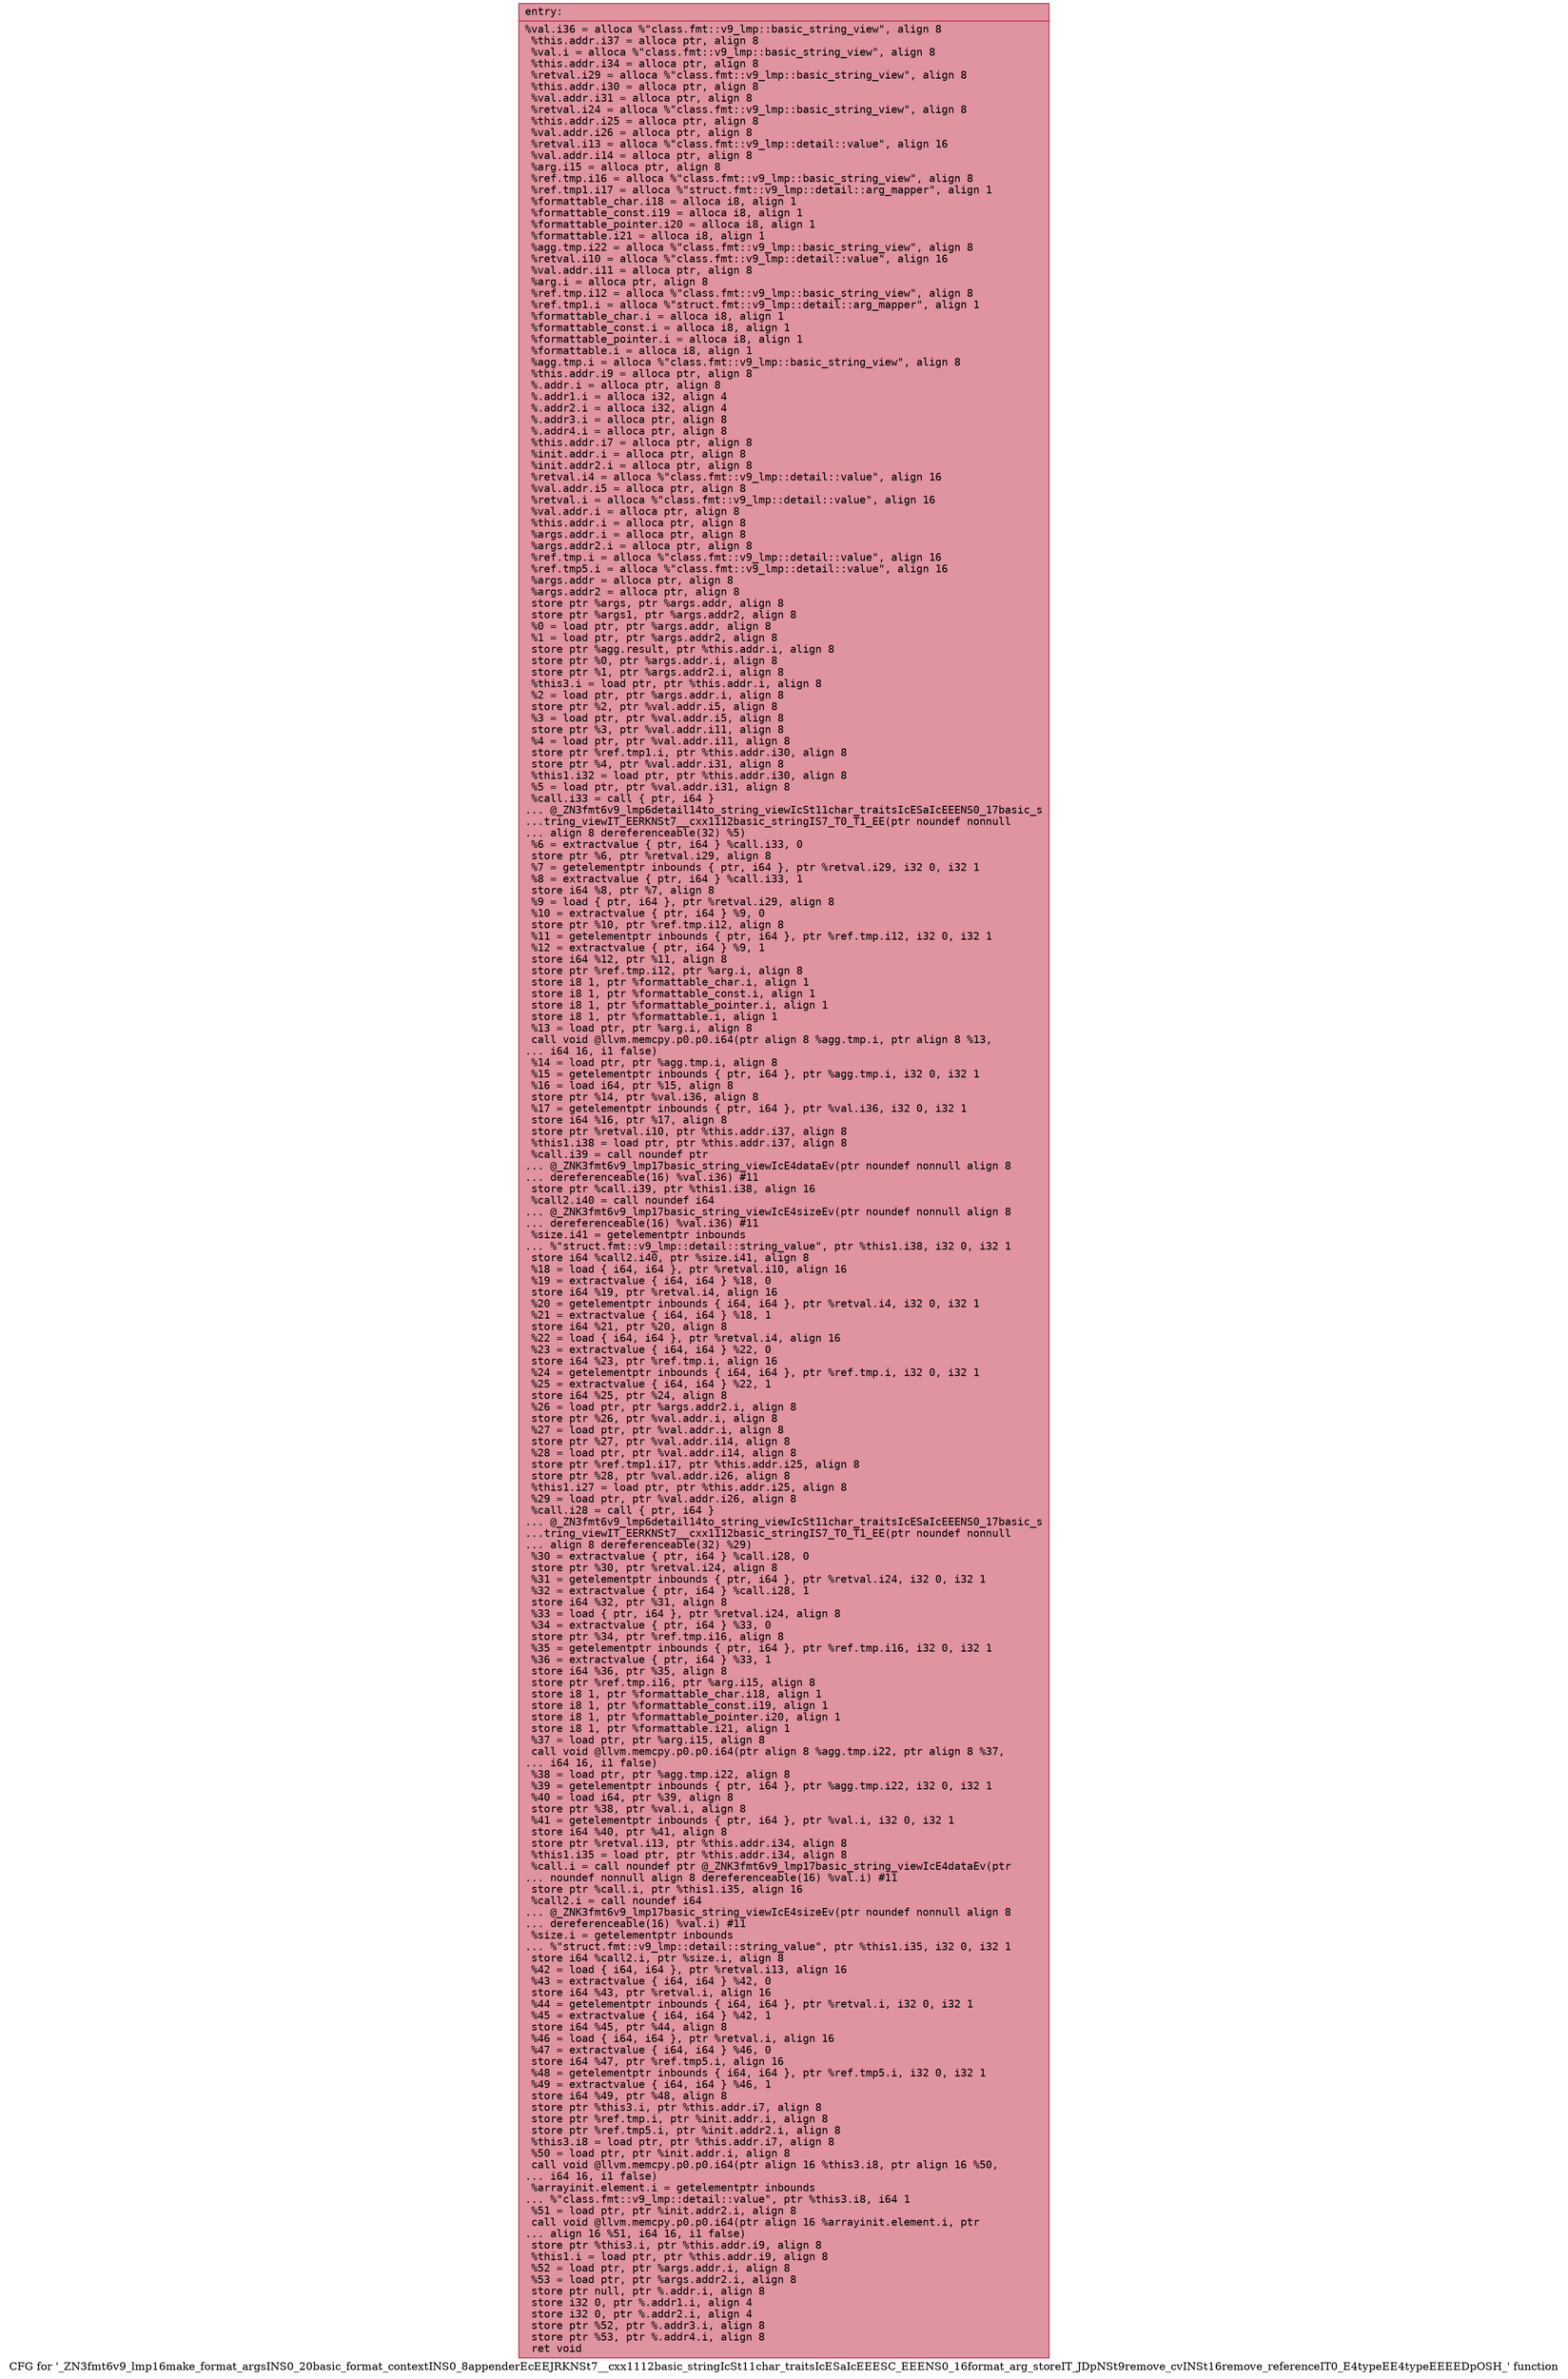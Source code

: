 digraph "CFG for '_ZN3fmt6v9_lmp16make_format_argsINS0_20basic_format_contextINS0_8appenderEcEEJRKNSt7__cxx1112basic_stringIcSt11char_traitsIcESaIcEEESC_EEENS0_16format_arg_storeIT_JDpNSt9remove_cvINSt16remove_referenceIT0_E4typeEE4typeEEEEDpOSH_' function" {
	label="CFG for '_ZN3fmt6v9_lmp16make_format_argsINS0_20basic_format_contextINS0_8appenderEcEEJRKNSt7__cxx1112basic_stringIcSt11char_traitsIcESaIcEEESC_EEENS0_16format_arg_storeIT_JDpNSt9remove_cvINSt16remove_referenceIT0_E4typeEE4typeEEEEDpOSH_' function";

	Node0x55ce20c09d10 [shape=record,color="#b70d28ff", style=filled, fillcolor="#b70d2870" fontname="Courier",label="{entry:\l|  %val.i36 = alloca %\"class.fmt::v9_lmp::basic_string_view\", align 8\l  %this.addr.i37 = alloca ptr, align 8\l  %val.i = alloca %\"class.fmt::v9_lmp::basic_string_view\", align 8\l  %this.addr.i34 = alloca ptr, align 8\l  %retval.i29 = alloca %\"class.fmt::v9_lmp::basic_string_view\", align 8\l  %this.addr.i30 = alloca ptr, align 8\l  %val.addr.i31 = alloca ptr, align 8\l  %retval.i24 = alloca %\"class.fmt::v9_lmp::basic_string_view\", align 8\l  %this.addr.i25 = alloca ptr, align 8\l  %val.addr.i26 = alloca ptr, align 8\l  %retval.i13 = alloca %\"class.fmt::v9_lmp::detail::value\", align 16\l  %val.addr.i14 = alloca ptr, align 8\l  %arg.i15 = alloca ptr, align 8\l  %ref.tmp.i16 = alloca %\"class.fmt::v9_lmp::basic_string_view\", align 8\l  %ref.tmp1.i17 = alloca %\"struct.fmt::v9_lmp::detail::arg_mapper\", align 1\l  %formattable_char.i18 = alloca i8, align 1\l  %formattable_const.i19 = alloca i8, align 1\l  %formattable_pointer.i20 = alloca i8, align 1\l  %formattable.i21 = alloca i8, align 1\l  %agg.tmp.i22 = alloca %\"class.fmt::v9_lmp::basic_string_view\", align 8\l  %retval.i10 = alloca %\"class.fmt::v9_lmp::detail::value\", align 16\l  %val.addr.i11 = alloca ptr, align 8\l  %arg.i = alloca ptr, align 8\l  %ref.tmp.i12 = alloca %\"class.fmt::v9_lmp::basic_string_view\", align 8\l  %ref.tmp1.i = alloca %\"struct.fmt::v9_lmp::detail::arg_mapper\", align 1\l  %formattable_char.i = alloca i8, align 1\l  %formattable_const.i = alloca i8, align 1\l  %formattable_pointer.i = alloca i8, align 1\l  %formattable.i = alloca i8, align 1\l  %agg.tmp.i = alloca %\"class.fmt::v9_lmp::basic_string_view\", align 8\l  %this.addr.i9 = alloca ptr, align 8\l  %.addr.i = alloca ptr, align 8\l  %.addr1.i = alloca i32, align 4\l  %.addr2.i = alloca i32, align 4\l  %.addr3.i = alloca ptr, align 8\l  %.addr4.i = alloca ptr, align 8\l  %this.addr.i7 = alloca ptr, align 8\l  %init.addr.i = alloca ptr, align 8\l  %init.addr2.i = alloca ptr, align 8\l  %retval.i4 = alloca %\"class.fmt::v9_lmp::detail::value\", align 16\l  %val.addr.i5 = alloca ptr, align 8\l  %retval.i = alloca %\"class.fmt::v9_lmp::detail::value\", align 16\l  %val.addr.i = alloca ptr, align 8\l  %this.addr.i = alloca ptr, align 8\l  %args.addr.i = alloca ptr, align 8\l  %args.addr2.i = alloca ptr, align 8\l  %ref.tmp.i = alloca %\"class.fmt::v9_lmp::detail::value\", align 16\l  %ref.tmp5.i = alloca %\"class.fmt::v9_lmp::detail::value\", align 16\l  %args.addr = alloca ptr, align 8\l  %args.addr2 = alloca ptr, align 8\l  store ptr %args, ptr %args.addr, align 8\l  store ptr %args1, ptr %args.addr2, align 8\l  %0 = load ptr, ptr %args.addr, align 8\l  %1 = load ptr, ptr %args.addr2, align 8\l  store ptr %agg.result, ptr %this.addr.i, align 8\l  store ptr %0, ptr %args.addr.i, align 8\l  store ptr %1, ptr %args.addr2.i, align 8\l  %this3.i = load ptr, ptr %this.addr.i, align 8\l  %2 = load ptr, ptr %args.addr.i, align 8\l  store ptr %2, ptr %val.addr.i5, align 8\l  %3 = load ptr, ptr %val.addr.i5, align 8\l  store ptr %3, ptr %val.addr.i11, align 8\l  %4 = load ptr, ptr %val.addr.i11, align 8\l  store ptr %ref.tmp1.i, ptr %this.addr.i30, align 8\l  store ptr %4, ptr %val.addr.i31, align 8\l  %this1.i32 = load ptr, ptr %this.addr.i30, align 8\l  %5 = load ptr, ptr %val.addr.i31, align 8\l  %call.i33 = call \{ ptr, i64 \}\l... @_ZN3fmt6v9_lmp6detail14to_string_viewIcSt11char_traitsIcESaIcEEENS0_17basic_s\l...tring_viewIT_EERKNSt7__cxx1112basic_stringIS7_T0_T1_EE(ptr noundef nonnull\l... align 8 dereferenceable(32) %5)\l  %6 = extractvalue \{ ptr, i64 \} %call.i33, 0\l  store ptr %6, ptr %retval.i29, align 8\l  %7 = getelementptr inbounds \{ ptr, i64 \}, ptr %retval.i29, i32 0, i32 1\l  %8 = extractvalue \{ ptr, i64 \} %call.i33, 1\l  store i64 %8, ptr %7, align 8\l  %9 = load \{ ptr, i64 \}, ptr %retval.i29, align 8\l  %10 = extractvalue \{ ptr, i64 \} %9, 0\l  store ptr %10, ptr %ref.tmp.i12, align 8\l  %11 = getelementptr inbounds \{ ptr, i64 \}, ptr %ref.tmp.i12, i32 0, i32 1\l  %12 = extractvalue \{ ptr, i64 \} %9, 1\l  store i64 %12, ptr %11, align 8\l  store ptr %ref.tmp.i12, ptr %arg.i, align 8\l  store i8 1, ptr %formattable_char.i, align 1\l  store i8 1, ptr %formattable_const.i, align 1\l  store i8 1, ptr %formattable_pointer.i, align 1\l  store i8 1, ptr %formattable.i, align 1\l  %13 = load ptr, ptr %arg.i, align 8\l  call void @llvm.memcpy.p0.p0.i64(ptr align 8 %agg.tmp.i, ptr align 8 %13,\l... i64 16, i1 false)\l  %14 = load ptr, ptr %agg.tmp.i, align 8\l  %15 = getelementptr inbounds \{ ptr, i64 \}, ptr %agg.tmp.i, i32 0, i32 1\l  %16 = load i64, ptr %15, align 8\l  store ptr %14, ptr %val.i36, align 8\l  %17 = getelementptr inbounds \{ ptr, i64 \}, ptr %val.i36, i32 0, i32 1\l  store i64 %16, ptr %17, align 8\l  store ptr %retval.i10, ptr %this.addr.i37, align 8\l  %this1.i38 = load ptr, ptr %this.addr.i37, align 8\l  %call.i39 = call noundef ptr\l... @_ZNK3fmt6v9_lmp17basic_string_viewIcE4dataEv(ptr noundef nonnull align 8\l... dereferenceable(16) %val.i36) #11\l  store ptr %call.i39, ptr %this1.i38, align 16\l  %call2.i40 = call noundef i64\l... @_ZNK3fmt6v9_lmp17basic_string_viewIcE4sizeEv(ptr noundef nonnull align 8\l... dereferenceable(16) %val.i36) #11\l  %size.i41 = getelementptr inbounds\l... %\"struct.fmt::v9_lmp::detail::string_value\", ptr %this1.i38, i32 0, i32 1\l  store i64 %call2.i40, ptr %size.i41, align 8\l  %18 = load \{ i64, i64 \}, ptr %retval.i10, align 16\l  %19 = extractvalue \{ i64, i64 \} %18, 0\l  store i64 %19, ptr %retval.i4, align 16\l  %20 = getelementptr inbounds \{ i64, i64 \}, ptr %retval.i4, i32 0, i32 1\l  %21 = extractvalue \{ i64, i64 \} %18, 1\l  store i64 %21, ptr %20, align 8\l  %22 = load \{ i64, i64 \}, ptr %retval.i4, align 16\l  %23 = extractvalue \{ i64, i64 \} %22, 0\l  store i64 %23, ptr %ref.tmp.i, align 16\l  %24 = getelementptr inbounds \{ i64, i64 \}, ptr %ref.tmp.i, i32 0, i32 1\l  %25 = extractvalue \{ i64, i64 \} %22, 1\l  store i64 %25, ptr %24, align 8\l  %26 = load ptr, ptr %args.addr2.i, align 8\l  store ptr %26, ptr %val.addr.i, align 8\l  %27 = load ptr, ptr %val.addr.i, align 8\l  store ptr %27, ptr %val.addr.i14, align 8\l  %28 = load ptr, ptr %val.addr.i14, align 8\l  store ptr %ref.tmp1.i17, ptr %this.addr.i25, align 8\l  store ptr %28, ptr %val.addr.i26, align 8\l  %this1.i27 = load ptr, ptr %this.addr.i25, align 8\l  %29 = load ptr, ptr %val.addr.i26, align 8\l  %call.i28 = call \{ ptr, i64 \}\l... @_ZN3fmt6v9_lmp6detail14to_string_viewIcSt11char_traitsIcESaIcEEENS0_17basic_s\l...tring_viewIT_EERKNSt7__cxx1112basic_stringIS7_T0_T1_EE(ptr noundef nonnull\l... align 8 dereferenceable(32) %29)\l  %30 = extractvalue \{ ptr, i64 \} %call.i28, 0\l  store ptr %30, ptr %retval.i24, align 8\l  %31 = getelementptr inbounds \{ ptr, i64 \}, ptr %retval.i24, i32 0, i32 1\l  %32 = extractvalue \{ ptr, i64 \} %call.i28, 1\l  store i64 %32, ptr %31, align 8\l  %33 = load \{ ptr, i64 \}, ptr %retval.i24, align 8\l  %34 = extractvalue \{ ptr, i64 \} %33, 0\l  store ptr %34, ptr %ref.tmp.i16, align 8\l  %35 = getelementptr inbounds \{ ptr, i64 \}, ptr %ref.tmp.i16, i32 0, i32 1\l  %36 = extractvalue \{ ptr, i64 \} %33, 1\l  store i64 %36, ptr %35, align 8\l  store ptr %ref.tmp.i16, ptr %arg.i15, align 8\l  store i8 1, ptr %formattable_char.i18, align 1\l  store i8 1, ptr %formattable_const.i19, align 1\l  store i8 1, ptr %formattable_pointer.i20, align 1\l  store i8 1, ptr %formattable.i21, align 1\l  %37 = load ptr, ptr %arg.i15, align 8\l  call void @llvm.memcpy.p0.p0.i64(ptr align 8 %agg.tmp.i22, ptr align 8 %37,\l... i64 16, i1 false)\l  %38 = load ptr, ptr %agg.tmp.i22, align 8\l  %39 = getelementptr inbounds \{ ptr, i64 \}, ptr %agg.tmp.i22, i32 0, i32 1\l  %40 = load i64, ptr %39, align 8\l  store ptr %38, ptr %val.i, align 8\l  %41 = getelementptr inbounds \{ ptr, i64 \}, ptr %val.i, i32 0, i32 1\l  store i64 %40, ptr %41, align 8\l  store ptr %retval.i13, ptr %this.addr.i34, align 8\l  %this1.i35 = load ptr, ptr %this.addr.i34, align 8\l  %call.i = call noundef ptr @_ZNK3fmt6v9_lmp17basic_string_viewIcE4dataEv(ptr\l... noundef nonnull align 8 dereferenceable(16) %val.i) #11\l  store ptr %call.i, ptr %this1.i35, align 16\l  %call2.i = call noundef i64\l... @_ZNK3fmt6v9_lmp17basic_string_viewIcE4sizeEv(ptr noundef nonnull align 8\l... dereferenceable(16) %val.i) #11\l  %size.i = getelementptr inbounds\l... %\"struct.fmt::v9_lmp::detail::string_value\", ptr %this1.i35, i32 0, i32 1\l  store i64 %call2.i, ptr %size.i, align 8\l  %42 = load \{ i64, i64 \}, ptr %retval.i13, align 16\l  %43 = extractvalue \{ i64, i64 \} %42, 0\l  store i64 %43, ptr %retval.i, align 16\l  %44 = getelementptr inbounds \{ i64, i64 \}, ptr %retval.i, i32 0, i32 1\l  %45 = extractvalue \{ i64, i64 \} %42, 1\l  store i64 %45, ptr %44, align 8\l  %46 = load \{ i64, i64 \}, ptr %retval.i, align 16\l  %47 = extractvalue \{ i64, i64 \} %46, 0\l  store i64 %47, ptr %ref.tmp5.i, align 16\l  %48 = getelementptr inbounds \{ i64, i64 \}, ptr %ref.tmp5.i, i32 0, i32 1\l  %49 = extractvalue \{ i64, i64 \} %46, 1\l  store i64 %49, ptr %48, align 8\l  store ptr %this3.i, ptr %this.addr.i7, align 8\l  store ptr %ref.tmp.i, ptr %init.addr.i, align 8\l  store ptr %ref.tmp5.i, ptr %init.addr2.i, align 8\l  %this3.i8 = load ptr, ptr %this.addr.i7, align 8\l  %50 = load ptr, ptr %init.addr.i, align 8\l  call void @llvm.memcpy.p0.p0.i64(ptr align 16 %this3.i8, ptr align 16 %50,\l... i64 16, i1 false)\l  %arrayinit.element.i = getelementptr inbounds\l... %\"class.fmt::v9_lmp::detail::value\", ptr %this3.i8, i64 1\l  %51 = load ptr, ptr %init.addr2.i, align 8\l  call void @llvm.memcpy.p0.p0.i64(ptr align 16 %arrayinit.element.i, ptr\l... align 16 %51, i64 16, i1 false)\l  store ptr %this3.i, ptr %this.addr.i9, align 8\l  %this1.i = load ptr, ptr %this.addr.i9, align 8\l  %52 = load ptr, ptr %args.addr.i, align 8\l  %53 = load ptr, ptr %args.addr2.i, align 8\l  store ptr null, ptr %.addr.i, align 8\l  store i32 0, ptr %.addr1.i, align 4\l  store i32 0, ptr %.addr2.i, align 4\l  store ptr %52, ptr %.addr3.i, align 8\l  store ptr %53, ptr %.addr4.i, align 8\l  ret void\l}"];
}
